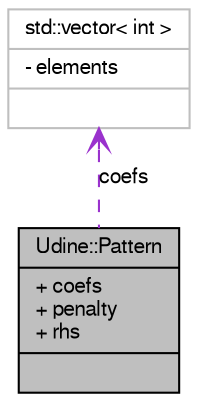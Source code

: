 digraph G
{
  edge [fontname="FreeSans",fontsize="10",labelfontname="FreeSans",labelfontsize="10"];
  node [fontname="FreeSans",fontsize="10",shape=record];
  Node1 [label="{Udine::Pattern\n|+ coefs\l+ penalty\l+ rhs\l|}",height=0.2,width=0.4,color="black", fillcolor="grey75", style="filled" fontcolor="black"];
  Node2 -> Node1 [dir=back,color="darkorchid3",fontsize="10",style="dashed",label="coefs",arrowtail="open",fontname="FreeSans"];
  Node2 [label="{std::vector\< int \>\n|- elements\l|}",height=0.2,width=0.4,color="grey75", fillcolor="white", style="filled"];
}

